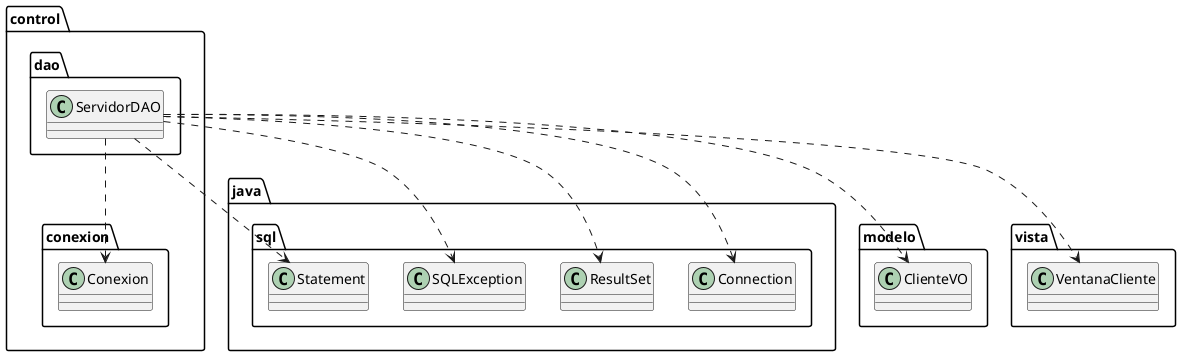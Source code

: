 @startuml
class control.conexion.Conexion
class control.dao.ServidorDAO
class java.sql.Connection
class java.sql.ResultSet
class java.sql.SQLException
class java.sql.Statement
class modelo.ClienteVO
class vista.VentanaCliente
control.dao.ServidorDAO ..> control.conexion.Conexion
control.dao.ServidorDAO ..> java.sql.Connection
control.dao.ServidorDAO ..> java.sql.ResultSet
control.dao.ServidorDAO ..> java.sql.SQLException
control.dao.ServidorDAO ..> java.sql.Statement
control.dao.ServidorDAO ..> modelo.ClienteVO
control.dao.ServidorDAO ..> vista.VentanaCliente
@enduml